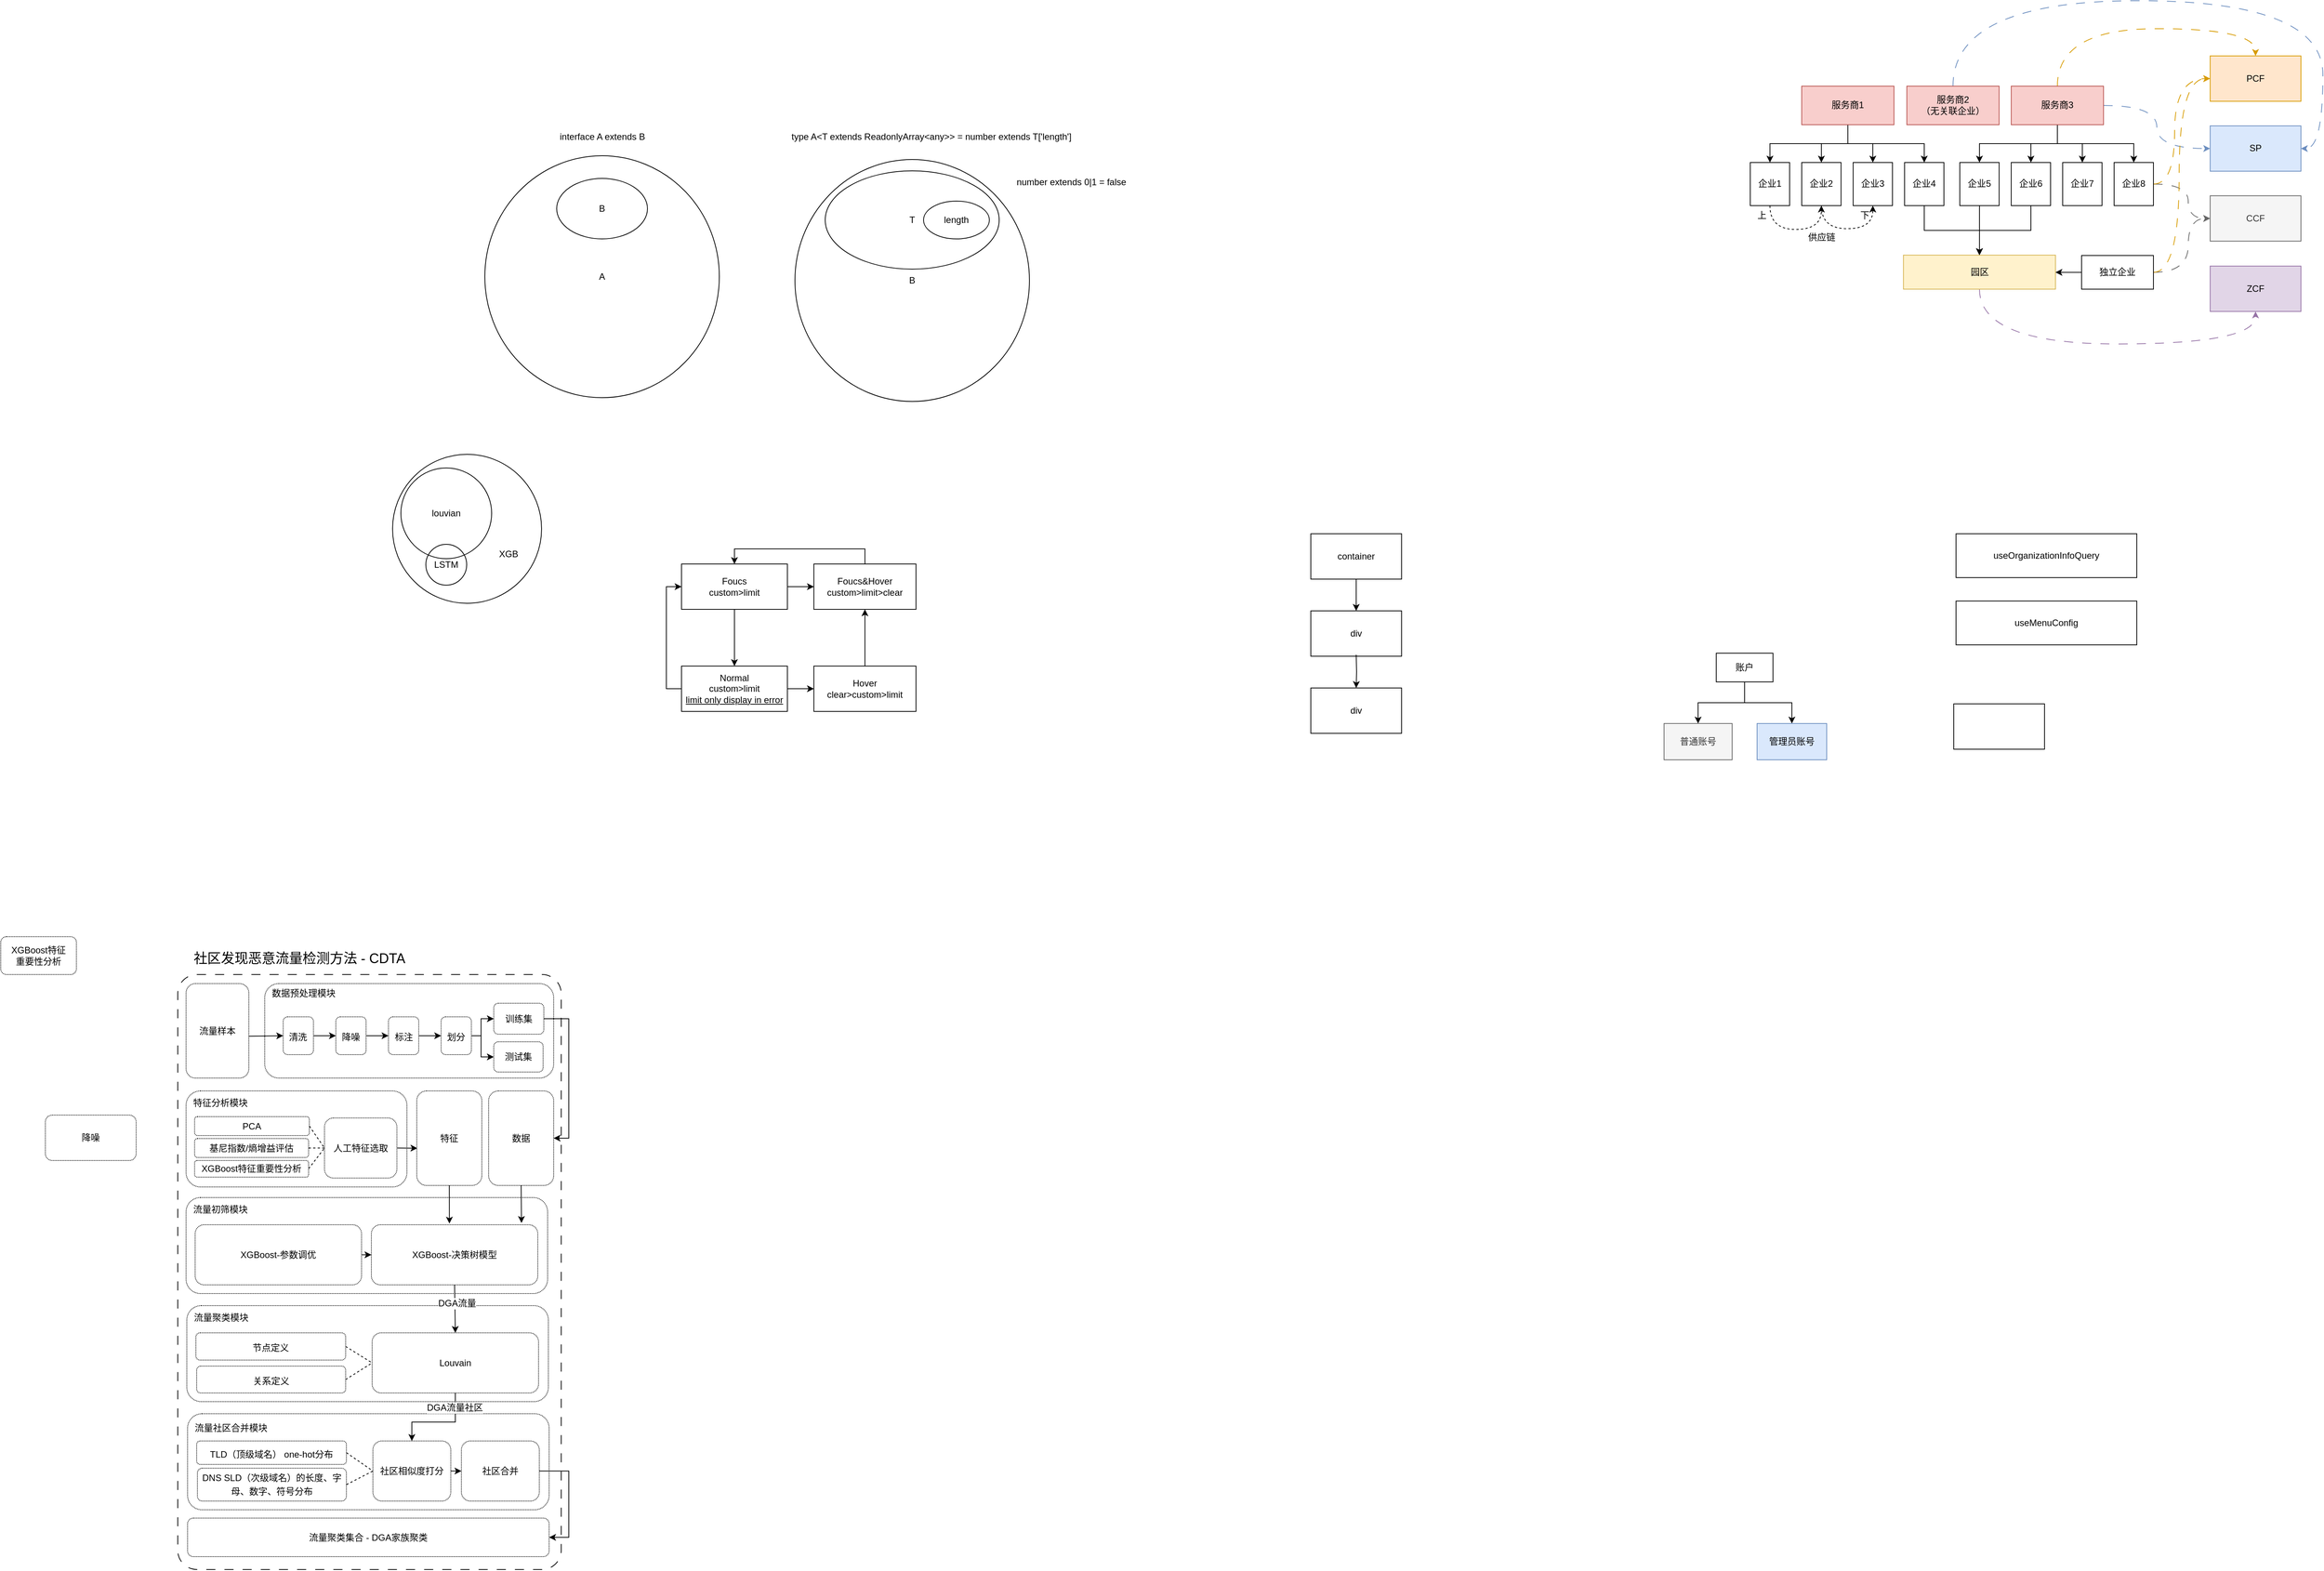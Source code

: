 <mxfile version="21.2.1" type="github">
  <diagram name="第 1 页" id="_Ap5v7IRloL8GlEea15p">
    <mxGraphModel dx="1458" dy="974" grid="0" gridSize="10" guides="1" tooltips="1" connect="1" arrows="1" fold="1" page="0" pageScale="1" pageWidth="827" pageHeight="1169" math="0" shadow="0">
      <root>
        <mxCell id="0" />
        <mxCell id="1" parent="0" />
        <mxCell id="sdrIC2kkEaJCdG-wVFhS-1" value="" style="rounded=1;whiteSpace=wrap;html=1;dashed=1;dashPattern=12 12;gradientColor=none;fillColor=none;arcSize=5;imageHeight=24;" vertex="1" parent="1">
          <mxGeometry x="-186" y="1183" width="507" height="787" as="geometry" />
        </mxCell>
        <mxCell id="sdrIC2kkEaJCdG-wVFhS-19" value="" style="group" vertex="1" connectable="0" parent="1">
          <mxGeometry x="-71" y="1195" width="382" height="125" as="geometry" />
        </mxCell>
        <mxCell id="sdrIC2kkEaJCdG-wVFhS-2" value="" style="rounded=1;whiteSpace=wrap;html=1;dashed=1;dashPattern=1 1;" vertex="1" parent="sdrIC2kkEaJCdG-wVFhS-19">
          <mxGeometry width="382" height="125" as="geometry" />
        </mxCell>
        <mxCell id="sdrIC2kkEaJCdG-wVFhS-12" value="数据预处理模块" style="text;html=1;align=center;verticalAlign=middle;resizable=0;points=[];autosize=1;strokeColor=none;fillColor=none;fontSize=12;fontFamily=Helvetica;fontColor=default;" vertex="1" parent="sdrIC2kkEaJCdG-wVFhS-19">
          <mxGeometry width="102" height="26" as="geometry" />
        </mxCell>
        <mxCell id="sdrIC2kkEaJCdG-wVFhS-31" style="edgeStyle=orthogonalEdgeStyle;rounded=0;orthogonalLoop=1;jettySize=auto;html=1;entryX=0;entryY=0.5;entryDx=0;entryDy=0;fontFamily=Helvetica;fontSize=12;fontColor=default;" edge="1" parent="sdrIC2kkEaJCdG-wVFhS-19" source="sdrIC2kkEaJCdG-wVFhS-20" target="sdrIC2kkEaJCdG-wVFhS-27">
          <mxGeometry relative="1" as="geometry" />
        </mxCell>
        <mxCell id="sdrIC2kkEaJCdG-wVFhS-20" value="清洗&lt;span style=&quot;font-size: medium; text-align: start;&quot;&gt;&lt;/span&gt;" style="whiteSpace=wrap;html=1;rounded=1;dashed=1;dashPattern=1 1;strokeColor=default;fontFamily=Helvetica;fontSize=12;fontColor=default;fillColor=default;" vertex="1" parent="sdrIC2kkEaJCdG-wVFhS-19">
          <mxGeometry x="24.4" y="44" width="40" height="50" as="geometry" />
        </mxCell>
        <mxCell id="sdrIC2kkEaJCdG-wVFhS-32" style="edgeStyle=orthogonalEdgeStyle;rounded=0;orthogonalLoop=1;jettySize=auto;html=1;entryX=0;entryY=0.5;entryDx=0;entryDy=0;fontFamily=Helvetica;fontSize=12;fontColor=default;" edge="1" parent="sdrIC2kkEaJCdG-wVFhS-19" source="sdrIC2kkEaJCdG-wVFhS-27" target="sdrIC2kkEaJCdG-wVFhS-28">
          <mxGeometry relative="1" as="geometry" />
        </mxCell>
        <mxCell id="sdrIC2kkEaJCdG-wVFhS-27" value="降噪&lt;span style=&quot;font-size: medium; text-align: start;&quot;&gt;&lt;/span&gt;" style="whiteSpace=wrap;html=1;rounded=1;dashed=1;dashPattern=1 1;strokeColor=default;fontFamily=Helvetica;fontSize=12;fontColor=default;fillColor=default;" vertex="1" parent="sdrIC2kkEaJCdG-wVFhS-19">
          <mxGeometry x="94" y="44" width="40" height="50" as="geometry" />
        </mxCell>
        <mxCell id="sdrIC2kkEaJCdG-wVFhS-33" style="edgeStyle=orthogonalEdgeStyle;rounded=0;orthogonalLoop=1;jettySize=auto;html=1;entryX=0;entryY=0.5;entryDx=0;entryDy=0;fontFamily=Helvetica;fontSize=12;fontColor=default;" edge="1" parent="sdrIC2kkEaJCdG-wVFhS-19" source="sdrIC2kkEaJCdG-wVFhS-28" target="sdrIC2kkEaJCdG-wVFhS-29">
          <mxGeometry relative="1" as="geometry" />
        </mxCell>
        <mxCell id="sdrIC2kkEaJCdG-wVFhS-28" value="标注&lt;span style=&quot;font-size: medium; text-align: start;&quot;&gt;&lt;/span&gt;" style="whiteSpace=wrap;html=1;rounded=1;dashed=1;dashPattern=1 1;strokeColor=default;fontFamily=Helvetica;fontSize=12;fontColor=default;fillColor=default;" vertex="1" parent="sdrIC2kkEaJCdG-wVFhS-19">
          <mxGeometry x="163.6" y="44" width="40" height="50" as="geometry" />
        </mxCell>
        <mxCell id="sdrIC2kkEaJCdG-wVFhS-34" style="edgeStyle=orthogonalEdgeStyle;rounded=0;orthogonalLoop=1;jettySize=auto;html=1;entryX=0;entryY=0.5;entryDx=0;entryDy=0;fontFamily=Helvetica;fontSize=12;fontColor=default;" edge="1" parent="sdrIC2kkEaJCdG-wVFhS-19" source="sdrIC2kkEaJCdG-wVFhS-29" target="sdrIC2kkEaJCdG-wVFhS-30">
          <mxGeometry relative="1" as="geometry">
            <Array as="points">
              <mxPoint x="286" y="69" />
              <mxPoint x="286" y="97" />
            </Array>
          </mxGeometry>
        </mxCell>
        <mxCell id="sdrIC2kkEaJCdG-wVFhS-61" style="edgeStyle=orthogonalEdgeStyle;rounded=0;orthogonalLoop=1;jettySize=auto;html=1;exitX=1;exitY=0.5;exitDx=0;exitDy=0;entryX=0;entryY=0.5;entryDx=0;entryDy=0;fontFamily=Helvetica;fontSize=12;fontColor=default;" edge="1" parent="sdrIC2kkEaJCdG-wVFhS-19" source="sdrIC2kkEaJCdG-wVFhS-29" target="sdrIC2kkEaJCdG-wVFhS-22">
          <mxGeometry relative="1" as="geometry">
            <Array as="points">
              <mxPoint x="286" y="69" />
              <mxPoint x="286" y="47" />
            </Array>
          </mxGeometry>
        </mxCell>
        <mxCell id="sdrIC2kkEaJCdG-wVFhS-29" value="划分&lt;span style=&quot;font-size: medium; text-align: start;&quot;&gt;&lt;/span&gt;" style="whiteSpace=wrap;html=1;rounded=1;dashed=1;dashPattern=1 1;strokeColor=default;fontFamily=Helvetica;fontSize=12;fontColor=default;fillColor=default;" vertex="1" parent="sdrIC2kkEaJCdG-wVFhS-19">
          <mxGeometry x="233.2" y="44" width="40" height="50" as="geometry" />
        </mxCell>
        <mxCell id="sdrIC2kkEaJCdG-wVFhS-22" value="训练集" style="whiteSpace=wrap;html=1;rounded=1;dashed=1;dashPattern=1 1;strokeColor=default;fontFamily=Helvetica;fontSize=12;fontColor=default;fillColor=default;" vertex="1" parent="sdrIC2kkEaJCdG-wVFhS-19">
          <mxGeometry x="302.8" y="26" width="66.2" height="41" as="geometry" />
        </mxCell>
        <mxCell id="sdrIC2kkEaJCdG-wVFhS-30" value="测试集" style="whiteSpace=wrap;html=1;rounded=1;dashed=1;dashPattern=1 1;strokeColor=default;fontFamily=Helvetica;fontSize=12;fontColor=default;fillColor=default;" vertex="1" parent="sdrIC2kkEaJCdG-wVFhS-19">
          <mxGeometry x="302.8" y="77" width="65.2" height="40" as="geometry" />
        </mxCell>
        <mxCell id="OhZy9h07iKl_JIbNTq5x-3" value="" style="ellipse;whiteSpace=wrap;html=1;aspect=fixed;fillColor=none;" parent="1" vertex="1">
          <mxGeometry x="98" y="495" width="197" height="197" as="geometry" />
        </mxCell>
        <mxCell id="wBgwvlyycjpQn0cvSB93-2" value="A" style="ellipse;whiteSpace=wrap;html=1;" parent="1" vertex="1">
          <mxGeometry x="220" y="100" width="310" height="320" as="geometry" />
        </mxCell>
        <mxCell id="wBgwvlyycjpQn0cvSB93-3" value="B" style="ellipse;whiteSpace=wrap;html=1;" parent="1" vertex="1">
          <mxGeometry x="315" y="130" width="120" height="80" as="geometry" />
        </mxCell>
        <mxCell id="wBgwvlyycjpQn0cvSB93-4" value="interface A extends B" style="text;html=1;align=center;verticalAlign=middle;resizable=0;points=[];autosize=1;strokeColor=none;fillColor=none;" parent="1" vertex="1">
          <mxGeometry x="305" y="60" width="140" height="30" as="geometry" />
        </mxCell>
        <mxCell id="wBgwvlyycjpQn0cvSB93-6" value="B" style="ellipse;whiteSpace=wrap;html=1;" parent="1" vertex="1">
          <mxGeometry x="630" y="105" width="310" height="320" as="geometry" />
        </mxCell>
        <mxCell id="wBgwvlyycjpQn0cvSB93-7" value="T" style="ellipse;whiteSpace=wrap;html=1;" parent="1" vertex="1">
          <mxGeometry x="670" y="120" width="230" height="130" as="geometry" />
        </mxCell>
        <mxCell id="wBgwvlyycjpQn0cvSB93-8" value="type A&amp;lt;T extends ReadonlyArray&amp;lt;any&amp;gt;&amp;gt; = number extends T[&#39;length&#39;]" style="text;html=1;align=center;verticalAlign=middle;resizable=0;points=[];autosize=1;strokeColor=none;fillColor=none;" parent="1" vertex="1">
          <mxGeometry x="615" y="60" width="390" height="30" as="geometry" />
        </mxCell>
        <mxCell id="wBgwvlyycjpQn0cvSB93-9" value="length" style="ellipse;whiteSpace=wrap;html=1;" parent="1" vertex="1">
          <mxGeometry x="800" y="160" width="87" height="50" as="geometry" />
        </mxCell>
        <mxCell id="wBgwvlyycjpQn0cvSB93-11" value="number extends 0|1 = false" style="text;html=1;align=center;verticalAlign=middle;resizable=0;points=[];autosize=1;strokeColor=none;fillColor=none;" parent="1" vertex="1">
          <mxGeometry x="910" y="120" width="170" height="30" as="geometry" />
        </mxCell>
        <mxCell id="FjuzOWMrCIyDcvfhcDmT-18" style="edgeStyle=orthogonalEdgeStyle;rounded=0;orthogonalLoop=1;jettySize=auto;html=1;exitX=0.5;exitY=0;exitDx=0;exitDy=0;entryX=0.5;entryY=1;entryDx=0;entryDy=0;" parent="1" source="FjuzOWMrCIyDcvfhcDmT-1" target="FjuzOWMrCIyDcvfhcDmT-6" edge="1">
          <mxGeometry relative="1" as="geometry" />
        </mxCell>
        <mxCell id="FjuzOWMrCIyDcvfhcDmT-1" value="Hover&lt;br&gt;clear&amp;gt;custom&amp;gt;limit" style="rounded=0;whiteSpace=wrap;html=1;" parent="1" vertex="1">
          <mxGeometry x="655" y="775" width="135" height="60" as="geometry" />
        </mxCell>
        <mxCell id="FjuzOWMrCIyDcvfhcDmT-7" style="edgeStyle=orthogonalEdgeStyle;rounded=0;orthogonalLoop=1;jettySize=auto;html=1;exitX=1;exitY=0.5;exitDx=0;exitDy=0;entryX=0;entryY=0.5;entryDx=0;entryDy=0;" parent="1" source="FjuzOWMrCIyDcvfhcDmT-2" target="FjuzOWMrCIyDcvfhcDmT-6" edge="1">
          <mxGeometry relative="1" as="geometry" />
        </mxCell>
        <mxCell id="FjuzOWMrCIyDcvfhcDmT-17" style="edgeStyle=orthogonalEdgeStyle;rounded=0;orthogonalLoop=1;jettySize=auto;html=1;exitX=0.5;exitY=1;exitDx=0;exitDy=0;entryX=0.5;entryY=0;entryDx=0;entryDy=0;" parent="1" source="FjuzOWMrCIyDcvfhcDmT-2" target="FjuzOWMrCIyDcvfhcDmT-3" edge="1">
          <mxGeometry relative="1" as="geometry" />
        </mxCell>
        <mxCell id="FjuzOWMrCIyDcvfhcDmT-2" value="Foucs&lt;br&gt;custom&amp;gt;limit" style="rounded=0;whiteSpace=wrap;html=1;" parent="1" vertex="1">
          <mxGeometry x="480" y="640" width="140" height="60" as="geometry" />
        </mxCell>
        <mxCell id="FjuzOWMrCIyDcvfhcDmT-19" style="edgeStyle=orthogonalEdgeStyle;rounded=0;orthogonalLoop=1;jettySize=auto;html=1;exitX=1;exitY=0.5;exitDx=0;exitDy=0;" parent="1" source="FjuzOWMrCIyDcvfhcDmT-3" target="FjuzOWMrCIyDcvfhcDmT-1" edge="1">
          <mxGeometry relative="1" as="geometry" />
        </mxCell>
        <mxCell id="FjuzOWMrCIyDcvfhcDmT-21" style="edgeStyle=orthogonalEdgeStyle;rounded=0;orthogonalLoop=1;jettySize=auto;html=1;exitX=0;exitY=0.5;exitDx=0;exitDy=0;entryX=0;entryY=0.5;entryDx=0;entryDy=0;" parent="1" source="FjuzOWMrCIyDcvfhcDmT-3" target="FjuzOWMrCIyDcvfhcDmT-2" edge="1">
          <mxGeometry relative="1" as="geometry" />
        </mxCell>
        <mxCell id="FjuzOWMrCIyDcvfhcDmT-3" value="Normal&lt;br&gt;custom&amp;gt;limit&lt;br&gt;&lt;u&gt;limit only display in error&lt;/u&gt;" style="rounded=0;whiteSpace=wrap;html=1;" parent="1" vertex="1">
          <mxGeometry x="480" y="775" width="140" height="60" as="geometry" />
        </mxCell>
        <mxCell id="FjuzOWMrCIyDcvfhcDmT-20" style="edgeStyle=orthogonalEdgeStyle;rounded=0;orthogonalLoop=1;jettySize=auto;html=1;exitX=0.5;exitY=0;exitDx=0;exitDy=0;entryX=0.5;entryY=0;entryDx=0;entryDy=0;" parent="1" source="FjuzOWMrCIyDcvfhcDmT-6" target="FjuzOWMrCIyDcvfhcDmT-2" edge="1">
          <mxGeometry relative="1" as="geometry" />
        </mxCell>
        <mxCell id="FjuzOWMrCIyDcvfhcDmT-6" value="Foucs&amp;amp;Hover&lt;br&gt;custom&amp;gt;limit&amp;gt;clear" style="rounded=0;whiteSpace=wrap;html=1;" parent="1" vertex="1">
          <mxGeometry x="655" y="640" width="135" height="60" as="geometry" />
        </mxCell>
        <mxCell id="faF3qA_iQp6C_IyUjmWm-3" style="edgeStyle=orthogonalEdgeStyle;rounded=0;orthogonalLoop=1;jettySize=auto;html=1;exitX=0.5;exitY=1;exitDx=0;exitDy=0;entryX=0.5;entryY=0;entryDx=0;entryDy=0;" parent="1" source="faF3qA_iQp6C_IyUjmWm-1" target="faF3qA_iQp6C_IyUjmWm-2" edge="1">
          <mxGeometry relative="1" as="geometry" />
        </mxCell>
        <mxCell id="faF3qA_iQp6C_IyUjmWm-1" value="container" style="rounded=0;whiteSpace=wrap;html=1;" parent="1" vertex="1">
          <mxGeometry x="1312" y="600" width="120" height="60" as="geometry" />
        </mxCell>
        <mxCell id="faF3qA_iQp6C_IyUjmWm-2" value="div" style="rounded=0;whiteSpace=wrap;html=1;" parent="1" vertex="1">
          <mxGeometry x="1312" y="702" width="120" height="60" as="geometry" />
        </mxCell>
        <mxCell id="faF3qA_iQp6C_IyUjmWm-4" style="edgeStyle=orthogonalEdgeStyle;rounded=0;orthogonalLoop=1;jettySize=auto;html=1;entryX=0.5;entryY=0;entryDx=0;entryDy=0;" parent="1" target="faF3qA_iQp6C_IyUjmWm-5" edge="1">
          <mxGeometry relative="1" as="geometry">
            <mxPoint x="1372" y="760" as="sourcePoint" />
          </mxGeometry>
        </mxCell>
        <mxCell id="faF3qA_iQp6C_IyUjmWm-5" value="div" style="rounded=0;whiteSpace=wrap;html=1;" parent="1" vertex="1">
          <mxGeometry x="1312" y="804" width="120" height="60" as="geometry" />
        </mxCell>
        <mxCell id="OhZy9h07iKl_JIbNTq5x-1" value="LSTM" style="ellipse;whiteSpace=wrap;html=1;aspect=fixed;" parent="1" vertex="1">
          <mxGeometry x="142" y="614" width="54" height="54" as="geometry" />
        </mxCell>
        <mxCell id="OhZy9h07iKl_JIbNTq5x-2" value="louvian" style="ellipse;whiteSpace=wrap;html=1;aspect=fixed;fillColor=none;" parent="1" vertex="1">
          <mxGeometry x="109" y="513" width="120" height="120" as="geometry" />
        </mxCell>
        <mxCell id="OhZy9h07iKl_JIbNTq5x-4" value="XGB" style="text;html=1;align=center;verticalAlign=middle;resizable=0;points=[];autosize=1;strokeColor=none;fillColor=none;" parent="1" vertex="1">
          <mxGeometry x="229" y="614" width="43" height="26" as="geometry" />
        </mxCell>
        <mxCell id="wLr7aQ2fX14NWHkR8ULj-24" style="edgeStyle=orthogonalEdgeStyle;rounded=0;orthogonalLoop=1;jettySize=auto;html=1;exitX=0.5;exitY=1;exitDx=0;exitDy=0;entryX=0.5;entryY=0;entryDx=0;entryDy=0;" parent="1" source="wLr7aQ2fX14NWHkR8ULj-1" target="wLr7aQ2fX14NWHkR8ULj-11" edge="1">
          <mxGeometry relative="1" as="geometry" />
        </mxCell>
        <mxCell id="wLr7aQ2fX14NWHkR8ULj-1" value="企业5" style="rounded=0;whiteSpace=wrap;html=1;" parent="1" vertex="1">
          <mxGeometry x="2170" y="108.96" width="52" height="57" as="geometry" />
        </mxCell>
        <mxCell id="wLr7aQ2fX14NWHkR8ULj-7" style="edgeStyle=orthogonalEdgeStyle;rounded=0;orthogonalLoop=1;jettySize=auto;html=1;exitX=0.5;exitY=1;exitDx=0;exitDy=0;entryX=0.5;entryY=0;entryDx=0;entryDy=0;" parent="1" source="wLr7aQ2fX14NWHkR8ULj-2" target="wLr7aQ2fX14NWHkR8ULj-1" edge="1">
          <mxGeometry relative="1" as="geometry" />
        </mxCell>
        <mxCell id="wLr7aQ2fX14NWHkR8ULj-8" style="edgeStyle=orthogonalEdgeStyle;rounded=0;orthogonalLoop=1;jettySize=auto;html=1;exitX=0.5;exitY=1;exitDx=0;exitDy=0;entryX=0.5;entryY=0;entryDx=0;entryDy=0;" parent="1" source="wLr7aQ2fX14NWHkR8ULj-2" target="wLr7aQ2fX14NWHkR8ULj-3" edge="1">
          <mxGeometry relative="1" as="geometry" />
        </mxCell>
        <mxCell id="wLr7aQ2fX14NWHkR8ULj-9" style="edgeStyle=orthogonalEdgeStyle;rounded=0;orthogonalLoop=1;jettySize=auto;html=1;exitX=0.5;exitY=1;exitDx=0;exitDy=0;" parent="1" source="wLr7aQ2fX14NWHkR8ULj-2" target="wLr7aQ2fX14NWHkR8ULj-4" edge="1">
          <mxGeometry relative="1" as="geometry" />
        </mxCell>
        <mxCell id="wLr7aQ2fX14NWHkR8ULj-10" style="edgeStyle=orthogonalEdgeStyle;rounded=0;orthogonalLoop=1;jettySize=auto;html=1;exitX=0.5;exitY=1;exitDx=0;exitDy=0;entryX=0.5;entryY=0;entryDx=0;entryDy=0;" parent="1" source="wLr7aQ2fX14NWHkR8ULj-2" target="wLr7aQ2fX14NWHkR8ULj-5" edge="1">
          <mxGeometry relative="1" as="geometry" />
        </mxCell>
        <mxCell id="wLr7aQ2fX14NWHkR8ULj-50" style="edgeStyle=orthogonalEdgeStyle;rounded=0;orthogonalLoop=1;jettySize=auto;html=1;exitX=0.5;exitY=0;exitDx=0;exitDy=0;entryX=0.5;entryY=0;entryDx=0;entryDy=0;curved=1;dashed=1;dashPattern=12 12;fillColor=#ffe6cc;strokeColor=#d79b00;" parent="1" source="wLr7aQ2fX14NWHkR8ULj-2" target="wLr7aQ2fX14NWHkR8ULj-45" edge="1">
          <mxGeometry relative="1" as="geometry">
            <Array as="points">
              <mxPoint x="2299" y="-68.04" />
              <mxPoint x="2561" y="-68.04" />
            </Array>
          </mxGeometry>
        </mxCell>
        <mxCell id="wLr7aQ2fX14NWHkR8ULj-51" style="edgeStyle=orthogonalEdgeStyle;rounded=0;orthogonalLoop=1;jettySize=auto;html=1;exitX=1;exitY=0.5;exitDx=0;exitDy=0;entryX=0;entryY=0.5;entryDx=0;entryDy=0;curved=1;dashed=1;dashPattern=12 12;fillColor=#dae8fc;strokeColor=#6c8ebf;" parent="1" source="wLr7aQ2fX14NWHkR8ULj-2" target="wLr7aQ2fX14NWHkR8ULj-46" edge="1">
          <mxGeometry relative="1" as="geometry" />
        </mxCell>
        <mxCell id="wLr7aQ2fX14NWHkR8ULj-2" value="服务商3" style="rounded=0;whiteSpace=wrap;html=1;fillColor=#f8cecc;strokeColor=#b85450;" parent="1" vertex="1">
          <mxGeometry x="2238" y="7.96" width="122" height="51" as="geometry" />
        </mxCell>
        <mxCell id="wLr7aQ2fX14NWHkR8ULj-25" style="edgeStyle=orthogonalEdgeStyle;rounded=0;orthogonalLoop=1;jettySize=auto;html=1;exitX=0.5;exitY=1;exitDx=0;exitDy=0;entryX=0.5;entryY=0;entryDx=0;entryDy=0;" parent="1" source="wLr7aQ2fX14NWHkR8ULj-3" target="wLr7aQ2fX14NWHkR8ULj-11" edge="1">
          <mxGeometry relative="1" as="geometry" />
        </mxCell>
        <mxCell id="wLr7aQ2fX14NWHkR8ULj-3" value="企业6" style="rounded=0;whiteSpace=wrap;html=1;" parent="1" vertex="1">
          <mxGeometry x="2238" y="108.96" width="52" height="57" as="geometry" />
        </mxCell>
        <mxCell id="wLr7aQ2fX14NWHkR8ULj-4" value="企业7" style="rounded=0;whiteSpace=wrap;html=1;" parent="1" vertex="1">
          <mxGeometry x="2306" y="108.96" width="52" height="57" as="geometry" />
        </mxCell>
        <mxCell id="wLr7aQ2fX14NWHkR8ULj-52" style="edgeStyle=orthogonalEdgeStyle;rounded=0;orthogonalLoop=1;jettySize=auto;html=1;exitX=1;exitY=0.5;exitDx=0;exitDy=0;curved=1;dashed=1;dashPattern=12 12;fillColor=#f5f5f5;strokeColor=#666666;" parent="1" source="wLr7aQ2fX14NWHkR8ULj-5" target="wLr7aQ2fX14NWHkR8ULj-44" edge="1">
          <mxGeometry relative="1" as="geometry">
            <Array as="points">
              <mxPoint x="2472" y="137.96" />
              <mxPoint x="2472" y="182.96" />
            </Array>
          </mxGeometry>
        </mxCell>
        <mxCell id="wLr7aQ2fX14NWHkR8ULj-55" style="edgeStyle=orthogonalEdgeStyle;rounded=0;orthogonalLoop=1;jettySize=auto;html=1;exitX=1;exitY=0.5;exitDx=0;exitDy=0;entryX=0;entryY=0.5;entryDx=0;entryDy=0;fillColor=#ffe6cc;strokeColor=#d79b00;dashed=1;dashPattern=12 12;curved=1;" parent="1" source="wLr7aQ2fX14NWHkR8ULj-5" target="wLr7aQ2fX14NWHkR8ULj-45" edge="1">
          <mxGeometry relative="1" as="geometry">
            <Array as="points">
              <mxPoint x="2454" y="137.96" />
              <mxPoint x="2454" y="-2.04" />
            </Array>
          </mxGeometry>
        </mxCell>
        <mxCell id="wLr7aQ2fX14NWHkR8ULj-5" value="企业8" style="rounded=0;whiteSpace=wrap;html=1;" parent="1" vertex="1">
          <mxGeometry x="2374" y="108.96" width="52" height="57" as="geometry" />
        </mxCell>
        <mxCell id="wLr7aQ2fX14NWHkR8ULj-48" style="edgeStyle=orthogonalEdgeStyle;rounded=0;orthogonalLoop=1;jettySize=auto;html=1;exitX=0.5;exitY=1;exitDx=0;exitDy=0;entryX=0.5;entryY=1;entryDx=0;entryDy=0;curved=1;dashed=1;dashPattern=12 12;fillColor=#e1d5e7;strokeColor=#9673a6;" parent="1" source="wLr7aQ2fX14NWHkR8ULj-11" target="wLr7aQ2fX14NWHkR8ULj-43" edge="1">
          <mxGeometry relative="1" as="geometry">
            <Array as="points">
              <mxPoint x="2196" y="348.96" />
              <mxPoint x="2561" y="348.96" />
            </Array>
          </mxGeometry>
        </mxCell>
        <mxCell id="wLr7aQ2fX14NWHkR8ULj-11" value="园区" style="rounded=0;whiteSpace=wrap;html=1;fillColor=#fff2cc;strokeColor=#d6b656;" parent="1" vertex="1">
          <mxGeometry x="2095.5" y="231.46" width="201" height="45" as="geometry" />
        </mxCell>
        <mxCell id="wLr7aQ2fX14NWHkR8ULj-26" style="edgeStyle=orthogonalEdgeStyle;rounded=0;orthogonalLoop=1;jettySize=auto;html=1;exitX=0.5;exitY=1;exitDx=0;exitDy=0;entryX=0.5;entryY=1;entryDx=0;entryDy=0;curved=1;dashed=1;" parent="1" source="wLr7aQ2fX14NWHkR8ULj-13" target="wLr7aQ2fX14NWHkR8ULj-19" edge="1">
          <mxGeometry relative="1" as="geometry">
            <Array as="points">
              <mxPoint x="1919" y="197.46" />
              <mxPoint x="1987" y="197.46" />
            </Array>
          </mxGeometry>
        </mxCell>
        <mxCell id="wLr7aQ2fX14NWHkR8ULj-13" value="企业1" style="rounded=0;whiteSpace=wrap;html=1;" parent="1" vertex="1">
          <mxGeometry x="1893" y="108.96" width="52" height="57" as="geometry" />
        </mxCell>
        <mxCell id="wLr7aQ2fX14NWHkR8ULj-14" style="edgeStyle=orthogonalEdgeStyle;rounded=0;orthogonalLoop=1;jettySize=auto;html=1;exitX=0.5;exitY=1;exitDx=0;exitDy=0;entryX=0.5;entryY=0;entryDx=0;entryDy=0;" parent="1" source="wLr7aQ2fX14NWHkR8ULj-18" target="wLr7aQ2fX14NWHkR8ULj-13" edge="1">
          <mxGeometry relative="1" as="geometry" />
        </mxCell>
        <mxCell id="wLr7aQ2fX14NWHkR8ULj-15" style="edgeStyle=orthogonalEdgeStyle;rounded=0;orthogonalLoop=1;jettySize=auto;html=1;exitX=0.5;exitY=1;exitDx=0;exitDy=0;entryX=0.5;entryY=0;entryDx=0;entryDy=0;" parent="1" source="wLr7aQ2fX14NWHkR8ULj-18" target="wLr7aQ2fX14NWHkR8ULj-19" edge="1">
          <mxGeometry relative="1" as="geometry" />
        </mxCell>
        <mxCell id="wLr7aQ2fX14NWHkR8ULj-16" style="edgeStyle=orthogonalEdgeStyle;rounded=0;orthogonalLoop=1;jettySize=auto;html=1;exitX=0.5;exitY=1;exitDx=0;exitDy=0;" parent="1" source="wLr7aQ2fX14NWHkR8ULj-18" target="wLr7aQ2fX14NWHkR8ULj-20" edge="1">
          <mxGeometry relative="1" as="geometry" />
        </mxCell>
        <mxCell id="wLr7aQ2fX14NWHkR8ULj-17" style="edgeStyle=orthogonalEdgeStyle;rounded=0;orthogonalLoop=1;jettySize=auto;html=1;exitX=0.5;exitY=1;exitDx=0;exitDy=0;entryX=0.5;entryY=0;entryDx=0;entryDy=0;" parent="1" source="wLr7aQ2fX14NWHkR8ULj-18" target="wLr7aQ2fX14NWHkR8ULj-21" edge="1">
          <mxGeometry relative="1" as="geometry" />
        </mxCell>
        <mxCell id="wLr7aQ2fX14NWHkR8ULj-18" value="服务商1" style="rounded=0;whiteSpace=wrap;html=1;fillColor=#f8cecc;strokeColor=#b85450;" parent="1" vertex="1">
          <mxGeometry x="1961" y="7.96" width="122" height="51" as="geometry" />
        </mxCell>
        <mxCell id="wLr7aQ2fX14NWHkR8ULj-28" style="edgeStyle=orthogonalEdgeStyle;rounded=0;orthogonalLoop=1;jettySize=auto;html=1;exitX=0.5;exitY=1;exitDx=0;exitDy=0;entryX=0.5;entryY=1;entryDx=0;entryDy=0;curved=1;dashed=1;" parent="1" source="wLr7aQ2fX14NWHkR8ULj-19" target="wLr7aQ2fX14NWHkR8ULj-20" edge="1">
          <mxGeometry relative="1" as="geometry">
            <Array as="points">
              <mxPoint x="1987" y="196.46" />
              <mxPoint x="2055" y="196.46" />
            </Array>
          </mxGeometry>
        </mxCell>
        <mxCell id="wLr7aQ2fX14NWHkR8ULj-19" value="企业2" style="rounded=0;whiteSpace=wrap;html=1;" parent="1" vertex="1">
          <mxGeometry x="1961" y="108.96" width="52" height="57" as="geometry" />
        </mxCell>
        <mxCell id="wLr7aQ2fX14NWHkR8ULj-20" value="企业3" style="rounded=0;whiteSpace=wrap;html=1;" parent="1" vertex="1">
          <mxGeometry x="2029" y="108.96" width="52" height="57" as="geometry" />
        </mxCell>
        <mxCell id="wLr7aQ2fX14NWHkR8ULj-23" style="edgeStyle=orthogonalEdgeStyle;rounded=0;orthogonalLoop=1;jettySize=auto;html=1;exitX=0.5;exitY=1;exitDx=0;exitDy=0;entryX=0.5;entryY=0;entryDx=0;entryDy=0;" parent="1" source="wLr7aQ2fX14NWHkR8ULj-21" target="wLr7aQ2fX14NWHkR8ULj-11" edge="1">
          <mxGeometry relative="1" as="geometry" />
        </mxCell>
        <mxCell id="wLr7aQ2fX14NWHkR8ULj-21" value="企业4" style="rounded=0;whiteSpace=wrap;html=1;" parent="1" vertex="1">
          <mxGeometry x="2097" y="108.96" width="52" height="57" as="geometry" />
        </mxCell>
        <mxCell id="wLr7aQ2fX14NWHkR8ULj-29" value="上" style="text;html=1;align=center;verticalAlign=middle;resizable=0;points=[];autosize=1;strokeColor=none;fillColor=none;dashed=1;" parent="1" vertex="1">
          <mxGeometry x="1893" y="165.96" width="30" height="26" as="geometry" />
        </mxCell>
        <mxCell id="wLr7aQ2fX14NWHkR8ULj-30" value="下" style="text;html=1;align=center;verticalAlign=middle;resizable=0;points=[];autosize=1;strokeColor=none;fillColor=none;dashed=1;" parent="1" vertex="1">
          <mxGeometry x="2029" y="165.96" width="30" height="26" as="geometry" />
        </mxCell>
        <mxCell id="wLr7aQ2fX14NWHkR8ULj-31" value="供应链" style="text;html=1;align=center;verticalAlign=middle;resizable=0;points=[];autosize=1;strokeColor=none;fillColor=none;dashed=1;" parent="1" vertex="1">
          <mxGeometry x="1960" y="195.46" width="54" height="26" as="geometry" />
        </mxCell>
        <mxCell id="wLr7aQ2fX14NWHkR8ULj-33" style="edgeStyle=orthogonalEdgeStyle;rounded=0;orthogonalLoop=1;jettySize=auto;html=1;exitX=0;exitY=0.5;exitDx=0;exitDy=0;entryX=1;entryY=0.5;entryDx=0;entryDy=0;" parent="1" source="wLr7aQ2fX14NWHkR8ULj-32" target="wLr7aQ2fX14NWHkR8ULj-11" edge="1">
          <mxGeometry relative="1" as="geometry" />
        </mxCell>
        <mxCell id="wLr7aQ2fX14NWHkR8ULj-53" style="edgeStyle=orthogonalEdgeStyle;rounded=0;orthogonalLoop=1;jettySize=auto;html=1;exitX=1;exitY=0.5;exitDx=0;exitDy=0;entryX=0;entryY=0.5;entryDx=0;entryDy=0;curved=1;dashed=1;dashPattern=12 12;fillColor=#f5f5f5;strokeColor=#666666;" parent="1" source="wLr7aQ2fX14NWHkR8ULj-32" target="wLr7aQ2fX14NWHkR8ULj-44" edge="1">
          <mxGeometry relative="1" as="geometry">
            <Array as="points">
              <mxPoint x="2472" y="253.96" />
              <mxPoint x="2472" y="182.96" />
            </Array>
          </mxGeometry>
        </mxCell>
        <mxCell id="wLr7aQ2fX14NWHkR8ULj-56" style="edgeStyle=orthogonalEdgeStyle;rounded=0;orthogonalLoop=1;jettySize=auto;html=1;exitX=1;exitY=0.5;exitDx=0;exitDy=0;entryX=0;entryY=0.5;entryDx=0;entryDy=0;fillColor=#ffe6cc;strokeColor=#d79b00;dashed=1;dashPattern=12 12;curved=1;" parent="1" source="wLr7aQ2fX14NWHkR8ULj-32" target="wLr7aQ2fX14NWHkR8ULj-45" edge="1">
          <mxGeometry relative="1" as="geometry">
            <Array as="points">
              <mxPoint x="2460" y="253.96" />
              <mxPoint x="2460" y="-2.04" />
            </Array>
          </mxGeometry>
        </mxCell>
        <mxCell id="wLr7aQ2fX14NWHkR8ULj-32" value="独立企业" style="whiteSpace=wrap;html=1;" parent="1" vertex="1">
          <mxGeometry x="2331" y="231.96" width="95" height="44.5" as="geometry" />
        </mxCell>
        <mxCell id="wLr7aQ2fX14NWHkR8ULj-39" style="edgeStyle=orthogonalEdgeStyle;rounded=0;orthogonalLoop=1;jettySize=auto;html=1;exitX=0.5;exitY=1;exitDx=0;exitDy=0;entryX=0.5;entryY=0;entryDx=0;entryDy=0;" parent="1" source="wLr7aQ2fX14NWHkR8ULj-35" target="wLr7aQ2fX14NWHkR8ULj-37" edge="1">
          <mxGeometry relative="1" as="geometry" />
        </mxCell>
        <mxCell id="wLr7aQ2fX14NWHkR8ULj-40" style="edgeStyle=orthogonalEdgeStyle;rounded=0;orthogonalLoop=1;jettySize=auto;html=1;exitX=0.5;exitY=1;exitDx=0;exitDy=0;" parent="1" source="wLr7aQ2fX14NWHkR8ULj-35" target="wLr7aQ2fX14NWHkR8ULj-38" edge="1">
          <mxGeometry relative="1" as="geometry" />
        </mxCell>
        <mxCell id="wLr7aQ2fX14NWHkR8ULj-35" value="账户" style="rounded=0;whiteSpace=wrap;html=1;" parent="1" vertex="1">
          <mxGeometry x="1848" y="758" width="75" height="38" as="geometry" />
        </mxCell>
        <mxCell id="wLr7aQ2fX14NWHkR8ULj-37" value="普通账号" style="rounded=0;whiteSpace=wrap;html=1;fillColor=#f5f5f5;strokeColor=#666666;fontColor=#333333;" parent="1" vertex="1">
          <mxGeometry x="1779" y="851" width="90" height="48" as="geometry" />
        </mxCell>
        <mxCell id="wLr7aQ2fX14NWHkR8ULj-38" value="管理员账号" style="rounded=0;whiteSpace=wrap;html=1;fillColor=#dae8fc;strokeColor=#6c8ebf;" parent="1" vertex="1">
          <mxGeometry x="1902" y="851" width="92" height="48" as="geometry" />
        </mxCell>
        <mxCell id="wLr7aQ2fX14NWHkR8ULj-49" style="edgeStyle=orthogonalEdgeStyle;rounded=0;orthogonalLoop=1;jettySize=auto;html=1;exitX=0.5;exitY=0;exitDx=0;exitDy=0;entryX=1;entryY=0.5;entryDx=0;entryDy=0;curved=1;dashed=1;dashPattern=12 12;fillColor=#dae8fc;strokeColor=#6c8ebf;" parent="1" source="wLr7aQ2fX14NWHkR8ULj-41" target="wLr7aQ2fX14NWHkR8ULj-46" edge="1">
          <mxGeometry relative="1" as="geometry">
            <Array as="points">
              <mxPoint x="2161" y="-105.04" />
              <mxPoint x="2650" y="-105.04" />
              <mxPoint x="2650" y="89.96" />
            </Array>
          </mxGeometry>
        </mxCell>
        <mxCell id="wLr7aQ2fX14NWHkR8ULj-41" value="服务商2&lt;br&gt;（无关联企业）" style="rounded=0;whiteSpace=wrap;html=1;fillColor=#f8cecc;strokeColor=#b85450;" parent="1" vertex="1">
          <mxGeometry x="2100" y="7.96" width="122" height="51" as="geometry" />
        </mxCell>
        <mxCell id="wLr7aQ2fX14NWHkR8ULj-43" value="ZCF" style="rounded=0;whiteSpace=wrap;html=1;fillColor=#e1d5e7;strokeColor=#9673a6;" parent="1" vertex="1">
          <mxGeometry x="2501" y="245.96" width="120" height="60" as="geometry" />
        </mxCell>
        <mxCell id="wLr7aQ2fX14NWHkR8ULj-44" value="CCF" style="rounded=0;whiteSpace=wrap;html=1;fillColor=#f5f5f5;fontColor=#333333;strokeColor=#666666;" parent="1" vertex="1">
          <mxGeometry x="2501" y="152.96" width="120" height="60" as="geometry" />
        </mxCell>
        <mxCell id="wLr7aQ2fX14NWHkR8ULj-45" value="PCF" style="rounded=0;whiteSpace=wrap;html=1;fillColor=#ffe6cc;strokeColor=#d79b00;" parent="1" vertex="1">
          <mxGeometry x="2501" y="-32.04" width="120" height="60" as="geometry" />
        </mxCell>
        <mxCell id="wLr7aQ2fX14NWHkR8ULj-46" value="SP" style="rounded=0;whiteSpace=wrap;html=1;fillColor=#dae8fc;strokeColor=#6c8ebf;" parent="1" vertex="1">
          <mxGeometry x="2501" y="60.46" width="120" height="60" as="geometry" />
        </mxCell>
        <mxCell id="wLr7aQ2fX14NWHkR8ULj-57" value="useOrganizationInfoQuery" style="rounded=0;whiteSpace=wrap;html=1;" parent="1" vertex="1">
          <mxGeometry x="2165" y="600" width="239" height="58" as="geometry" />
        </mxCell>
        <mxCell id="wLr7aQ2fX14NWHkR8ULj-58" value="" style="rounded=0;whiteSpace=wrap;html=1;" parent="1" vertex="1">
          <mxGeometry x="2162" y="825" width="120" height="60" as="geometry" />
        </mxCell>
        <mxCell id="wLr7aQ2fX14NWHkR8ULj-59" value="useMenuConfig" style="rounded=0;whiteSpace=wrap;html=1;" parent="1" vertex="1">
          <mxGeometry x="2165" y="689" width="239" height="58" as="geometry" />
        </mxCell>
        <mxCell id="sdrIC2kkEaJCdG-wVFhS-4" value="社区发现恶意流量检测方法 - CDTA&amp;nbsp;" style="text;html=1;align=center;verticalAlign=middle;resizable=0;points=[];autosize=1;strokeColor=none;fillColor=none;fontSize=18;labelBackgroundColor=default;" vertex="1" parent="1">
          <mxGeometry x="-175" y="1145" width="303" height="34" as="geometry" />
        </mxCell>
        <mxCell id="sdrIC2kkEaJCdG-wVFhS-7" value="XGBoost特征&lt;br&gt;重要性分析" style="rounded=1;whiteSpace=wrap;html=1;dashed=1;dashPattern=1 1;" vertex="1" parent="1">
          <mxGeometry x="-420" y="1133" width="100" height="50" as="geometry" />
        </mxCell>
        <mxCell id="sdrIC2kkEaJCdG-wVFhS-9" value="流量样本" style="rounded=1;whiteSpace=wrap;html=1;dashed=1;dashPattern=1 1;" vertex="1" parent="1">
          <mxGeometry x="-175" y="1195" width="83" height="125" as="geometry" />
        </mxCell>
        <mxCell id="sdrIC2kkEaJCdG-wVFhS-69" style="edgeStyle=none;rounded=0;orthogonalLoop=1;jettySize=auto;html=1;exitX=0.5;exitY=1;exitDx=0;exitDy=0;entryX=0.469;entryY=-0.02;entryDx=0;entryDy=0;entryPerimeter=0;fontFamily=Helvetica;fontSize=12;fontColor=default;" edge="1" parent="1" source="sdrIC2kkEaJCdG-wVFhS-13" target="sdrIC2kkEaJCdG-wVFhS-67">
          <mxGeometry relative="1" as="geometry" />
        </mxCell>
        <mxCell id="sdrIC2kkEaJCdG-wVFhS-13" value="特征" style="whiteSpace=wrap;html=1;rounded=1;dashed=1;dashPattern=1 1;strokeColor=default;fontFamily=Helvetica;fontSize=12;fontColor=default;fillColor=default;" vertex="1" parent="1">
          <mxGeometry x="130" y="1337" width="86" height="125" as="geometry" />
        </mxCell>
        <mxCell id="sdrIC2kkEaJCdG-wVFhS-18" value="" style="group;dashed=1;" vertex="1" connectable="0" parent="1">
          <mxGeometry x="-175" y="1337" width="292" height="127" as="geometry" />
        </mxCell>
        <mxCell id="sdrIC2kkEaJCdG-wVFhS-15" value="" style="rounded=1;whiteSpace=wrap;html=1;dashed=1;dashPattern=1 1;fillColor=none;" vertex="1" parent="sdrIC2kkEaJCdG-wVFhS-18">
          <mxGeometry width="292" height="127" as="geometry" />
        </mxCell>
        <mxCell id="sdrIC2kkEaJCdG-wVFhS-44" style="rounded=0;orthogonalLoop=1;jettySize=auto;html=1;exitX=1;exitY=0.5;exitDx=0;exitDy=0;entryX=0;entryY=0.5;entryDx=0;entryDy=0;fontFamily=Helvetica;fontSize=12;fontColor=default;endArrow=none;endFill=0;dashed=1;" edge="1" parent="sdrIC2kkEaJCdG-wVFhS-18" source="sdrIC2kkEaJCdG-wVFhS-5" target="sdrIC2kkEaJCdG-wVFhS-40">
          <mxGeometry relative="1" as="geometry" />
        </mxCell>
        <mxCell id="sdrIC2kkEaJCdG-wVFhS-5" value="PCA" style="rounded=1;whiteSpace=wrap;html=1;dashed=1;dashPattern=1 1;" vertex="1" parent="sdrIC2kkEaJCdG-wVFhS-18">
          <mxGeometry x="11.3" y="34" width="151.7" height="25" as="geometry" />
        </mxCell>
        <mxCell id="sdrIC2kkEaJCdG-wVFhS-46" style="edgeStyle=none;rounded=0;orthogonalLoop=1;jettySize=auto;html=1;exitX=1;exitY=0.5;exitDx=0;exitDy=0;entryX=0;entryY=0.5;entryDx=0;entryDy=0;fontFamily=Helvetica;fontSize=12;fontColor=default;dashed=1;endArrow=none;endFill=0;" edge="1" parent="sdrIC2kkEaJCdG-wVFhS-18" source="sdrIC2kkEaJCdG-wVFhS-8" target="sdrIC2kkEaJCdG-wVFhS-40">
          <mxGeometry relative="1" as="geometry" />
        </mxCell>
        <mxCell id="sdrIC2kkEaJCdG-wVFhS-8" value="基尼指数/熵增益评估" style="rounded=1;whiteSpace=wrap;html=1;dashed=1;dashPattern=1 1;" vertex="1" parent="sdrIC2kkEaJCdG-wVFhS-18">
          <mxGeometry x="11.3" y="63" width="150.7" height="25" as="geometry" />
        </mxCell>
        <mxCell id="sdrIC2kkEaJCdG-wVFhS-47" style="edgeStyle=none;rounded=0;orthogonalLoop=1;jettySize=auto;html=1;exitX=1;exitY=0.5;exitDx=0;exitDy=0;entryX=0;entryY=0.5;entryDx=0;entryDy=0;fontFamily=Helvetica;fontSize=12;fontColor=default;endArrow=none;endFill=0;dashed=1;" edge="1" parent="sdrIC2kkEaJCdG-wVFhS-18" source="sdrIC2kkEaJCdG-wVFhS-16" target="sdrIC2kkEaJCdG-wVFhS-40">
          <mxGeometry relative="1" as="geometry" />
        </mxCell>
        <mxCell id="sdrIC2kkEaJCdG-wVFhS-16" value="XGBoost特征重要性分析" style="rounded=1;whiteSpace=wrap;html=1;dashed=1;dashPattern=1 1;" vertex="1" parent="sdrIC2kkEaJCdG-wVFhS-18">
          <mxGeometry x="11.3" y="92" width="150.7" height="22" as="geometry" />
        </mxCell>
        <mxCell id="sdrIC2kkEaJCdG-wVFhS-17" value="特征分析模块&lt;span style=&quot;font-size: medium; text-align: start;&quot;&gt;&lt;/span&gt;" style="text;html=1;align=center;verticalAlign=middle;resizable=0;points=[];autosize=1;strokeColor=none;fillColor=none;fontSize=12;fontFamily=Helvetica;fontColor=default;" vertex="1" parent="sdrIC2kkEaJCdG-wVFhS-18">
          <mxGeometry y="-2" width="90" height="31" as="geometry" />
        </mxCell>
        <mxCell id="sdrIC2kkEaJCdG-wVFhS-40" value="人工特征选取" style="whiteSpace=wrap;html=1;rounded=1;dashed=1;dashPattern=1 1;strokeColor=default;fontFamily=Helvetica;fontSize=12;fontColor=default;fillColor=default;" vertex="1" parent="sdrIC2kkEaJCdG-wVFhS-18">
          <mxGeometry x="183.001" y="35.75" width="95.74" height="79.5" as="geometry" />
        </mxCell>
        <mxCell id="sdrIC2kkEaJCdG-wVFhS-21" value="降噪" style="whiteSpace=wrap;html=1;rounded=1;dashed=1;dashPattern=1 1;strokeColor=default;fontFamily=Helvetica;fontSize=12;fontColor=default;fillColor=default;" vertex="1" parent="1">
          <mxGeometry x="-361" y="1369" width="120" height="60" as="geometry" />
        </mxCell>
        <mxCell id="sdrIC2kkEaJCdG-wVFhS-48" value="" style="group;dashed=1;" vertex="1" connectable="0" parent="1">
          <mxGeometry x="-175" y="1478" width="478" height="127" as="geometry" />
        </mxCell>
        <mxCell id="sdrIC2kkEaJCdG-wVFhS-49" value="" style="rounded=1;whiteSpace=wrap;html=1;dashed=1;dashPattern=1 1;fillColor=none;" vertex="1" parent="sdrIC2kkEaJCdG-wVFhS-48">
          <mxGeometry width="478" height="127" as="geometry" />
        </mxCell>
        <mxCell id="sdrIC2kkEaJCdG-wVFhS-56" value="流量初筛模块" style="text;html=1;align=center;verticalAlign=middle;resizable=0;points=[];autosize=1;strokeColor=none;fillColor=none;fontSize=12;fontFamily=Helvetica;fontColor=default;" vertex="1" parent="sdrIC2kkEaJCdG-wVFhS-48">
          <mxGeometry y="3" width="90" height="26" as="geometry" />
        </mxCell>
        <mxCell id="sdrIC2kkEaJCdG-wVFhS-68" style="edgeStyle=none;rounded=0;orthogonalLoop=1;jettySize=auto;html=1;exitX=1;exitY=0.5;exitDx=0;exitDy=0;entryX=0;entryY=0.5;entryDx=0;entryDy=0;fontFamily=Helvetica;fontSize=12;fontColor=default;" edge="1" parent="sdrIC2kkEaJCdG-wVFhS-48" source="sdrIC2kkEaJCdG-wVFhS-57" target="sdrIC2kkEaJCdG-wVFhS-67">
          <mxGeometry relative="1" as="geometry" />
        </mxCell>
        <mxCell id="sdrIC2kkEaJCdG-wVFhS-57" value="XGBoost-参数调优" style="whiteSpace=wrap;html=1;rounded=1;dashed=1;dashPattern=1 1;strokeColor=default;fontFamily=Helvetica;fontSize=12;fontColor=default;fillColor=default;" vertex="1" parent="sdrIC2kkEaJCdG-wVFhS-48">
          <mxGeometry x="12" y="36" width="220" height="79.5" as="geometry" />
        </mxCell>
        <mxCell id="sdrIC2kkEaJCdG-wVFhS-67" value="XGBoost-决策树模型" style="whiteSpace=wrap;html=1;rounded=1;dashed=1;dashPattern=1 1;strokeColor=default;fontFamily=Helvetica;fontSize=12;fontColor=default;fillColor=default;" vertex="1" parent="sdrIC2kkEaJCdG-wVFhS-48">
          <mxGeometry x="245" y="36" width="220" height="79.5" as="geometry" />
        </mxCell>
        <mxCell id="sdrIC2kkEaJCdG-wVFhS-59" value="" style="endArrow=classic;html=1;rounded=0;fontFamily=Helvetica;fontSize=12;fontColor=default;entryX=0;entryY=0.5;entryDx=0;entryDy=0;exitX=0.998;exitY=0.557;exitDx=0;exitDy=0;exitPerimeter=0;" edge="1" parent="1" source="sdrIC2kkEaJCdG-wVFhS-9" target="sdrIC2kkEaJCdG-wVFhS-20">
          <mxGeometry width="50" height="50" relative="1" as="geometry">
            <mxPoint x="-92" y="1264" as="sourcePoint" />
            <mxPoint x="-24" y="1242" as="targetPoint" />
          </mxGeometry>
        </mxCell>
        <mxCell id="sdrIC2kkEaJCdG-wVFhS-62" style="edgeStyle=none;rounded=0;orthogonalLoop=1;jettySize=auto;html=1;exitX=1;exitY=0.5;exitDx=0;exitDy=0;entryX=0.009;entryY=0.606;entryDx=0;entryDy=0;entryPerimeter=0;fontFamily=Helvetica;fontSize=12;fontColor=default;" edge="1" parent="1" source="sdrIC2kkEaJCdG-wVFhS-40" target="sdrIC2kkEaJCdG-wVFhS-13">
          <mxGeometry relative="1" as="geometry" />
        </mxCell>
        <mxCell id="sdrIC2kkEaJCdG-wVFhS-70" style="edgeStyle=none;rounded=0;orthogonalLoop=1;jettySize=auto;html=1;exitX=0.5;exitY=1;exitDx=0;exitDy=0;entryX=0.902;entryY=-0.03;entryDx=0;entryDy=0;entryPerimeter=0;fontFamily=Helvetica;fontSize=12;fontColor=default;" edge="1" parent="1" source="sdrIC2kkEaJCdG-wVFhS-63" target="sdrIC2kkEaJCdG-wVFhS-67">
          <mxGeometry relative="1" as="geometry" />
        </mxCell>
        <mxCell id="sdrIC2kkEaJCdG-wVFhS-63" value="数据" style="whiteSpace=wrap;html=1;rounded=1;dashed=1;dashPattern=1 1;strokeColor=default;fontFamily=Helvetica;fontSize=12;fontColor=default;fillColor=default;" vertex="1" parent="1">
          <mxGeometry x="225" y="1337" width="86" height="125" as="geometry" />
        </mxCell>
        <mxCell id="sdrIC2kkEaJCdG-wVFhS-64" style="edgeStyle=orthogonalEdgeStyle;rounded=0;orthogonalLoop=1;jettySize=auto;html=1;exitX=1;exitY=0.5;exitDx=0;exitDy=0;entryX=1;entryY=0.5;entryDx=0;entryDy=0;fontFamily=Helvetica;fontSize=12;fontColor=default;" edge="1" parent="1" source="sdrIC2kkEaJCdG-wVFhS-22" target="sdrIC2kkEaJCdG-wVFhS-63">
          <mxGeometry relative="1" as="geometry" />
        </mxCell>
        <mxCell id="sdrIC2kkEaJCdG-wVFhS-71" value="" style="group;dashed=1;" vertex="1" connectable="0" parent="1">
          <mxGeometry x="-174" y="1621" width="478" height="127" as="geometry" />
        </mxCell>
        <mxCell id="sdrIC2kkEaJCdG-wVFhS-72" value="" style="rounded=1;whiteSpace=wrap;html=1;dashed=1;dashPattern=1 1;fillColor=none;" vertex="1" parent="sdrIC2kkEaJCdG-wVFhS-71">
          <mxGeometry width="478" height="127" as="geometry" />
        </mxCell>
        <mxCell id="sdrIC2kkEaJCdG-wVFhS-73" value="流量聚类模块" style="text;html=1;align=center;verticalAlign=middle;resizable=0;points=[];autosize=1;strokeColor=none;fillColor=none;fontSize=12;fontFamily=Helvetica;fontColor=default;" vertex="1" parent="sdrIC2kkEaJCdG-wVFhS-71">
          <mxGeometry y="3" width="90" height="26" as="geometry" />
        </mxCell>
        <mxCell id="sdrIC2kkEaJCdG-wVFhS-80" style="edgeStyle=none;rounded=0;orthogonalLoop=1;jettySize=auto;html=1;exitX=1;exitY=0.5;exitDx=0;exitDy=0;entryX=0;entryY=0.5;entryDx=0;entryDy=0;fontFamily=Helvetica;fontSize=12;fontColor=default;endArrow=none;endFill=0;dashed=1;" edge="1" parent="sdrIC2kkEaJCdG-wVFhS-71" source="sdrIC2kkEaJCdG-wVFhS-75" target="sdrIC2kkEaJCdG-wVFhS-76">
          <mxGeometry relative="1" as="geometry" />
        </mxCell>
        <mxCell id="sdrIC2kkEaJCdG-wVFhS-75" value="节点定义&lt;span style=&quot;font-size: medium; text-align: start;&quot;&gt;&lt;/span&gt;" style="whiteSpace=wrap;html=1;rounded=1;dashed=1;dashPattern=1 1;strokeColor=default;fontFamily=Helvetica;fontSize=12;fontColor=default;fillColor=default;" vertex="1" parent="sdrIC2kkEaJCdG-wVFhS-71">
          <mxGeometry x="12" y="36" width="198" height="36" as="geometry" />
        </mxCell>
        <mxCell id="sdrIC2kkEaJCdG-wVFhS-76" value="Louvain" style="whiteSpace=wrap;html=1;rounded=1;dashed=1;dashPattern=1 1;strokeColor=default;fontFamily=Helvetica;fontSize=12;fontColor=default;fillColor=default;" vertex="1" parent="sdrIC2kkEaJCdG-wVFhS-71">
          <mxGeometry x="245" y="36" width="220" height="79.5" as="geometry" />
        </mxCell>
        <mxCell id="sdrIC2kkEaJCdG-wVFhS-81" style="edgeStyle=none;rounded=0;orthogonalLoop=1;jettySize=auto;html=1;exitX=1;exitY=0.5;exitDx=0;exitDy=0;entryX=0;entryY=0.5;entryDx=0;entryDy=0;fontFamily=Helvetica;fontSize=12;fontColor=default;endArrow=none;endFill=0;dashed=1;" edge="1" parent="sdrIC2kkEaJCdG-wVFhS-71" source="sdrIC2kkEaJCdG-wVFhS-77" target="sdrIC2kkEaJCdG-wVFhS-76">
          <mxGeometry relative="1" as="geometry" />
        </mxCell>
        <mxCell id="sdrIC2kkEaJCdG-wVFhS-77" value="关系定义&lt;span style=&quot;font-size: medium; text-align: start;&quot;&gt;&lt;/span&gt;" style="whiteSpace=wrap;html=1;rounded=1;dashed=1;dashPattern=1 1;strokeColor=default;fontFamily=Helvetica;fontSize=12;fontColor=default;fillColor=default;" vertex="1" parent="sdrIC2kkEaJCdG-wVFhS-71">
          <mxGeometry x="13" y="80" width="197" height="35.5" as="geometry" />
        </mxCell>
        <mxCell id="sdrIC2kkEaJCdG-wVFhS-79" style="edgeStyle=none;rounded=0;orthogonalLoop=1;jettySize=auto;html=1;exitX=0.5;exitY=1;exitDx=0;exitDy=0;entryX=0.5;entryY=0;entryDx=0;entryDy=0;fontFamily=Helvetica;fontSize=12;fontColor=default;" edge="1" parent="1" source="sdrIC2kkEaJCdG-wVFhS-67" target="sdrIC2kkEaJCdG-wVFhS-76">
          <mxGeometry relative="1" as="geometry" />
        </mxCell>
        <mxCell id="sdrIC2kkEaJCdG-wVFhS-107" value="DGA流量" style="edgeLabel;html=1;align=center;verticalAlign=middle;resizable=0;points=[];fontSize=12;fontFamily=Helvetica;fontColor=default;" vertex="1" connectable="0" parent="sdrIC2kkEaJCdG-wVFhS-79">
          <mxGeometry x="-0.24" y="2" relative="1" as="geometry">
            <mxPoint as="offset" />
          </mxGeometry>
        </mxCell>
        <mxCell id="sdrIC2kkEaJCdG-wVFhS-82" value="" style="group;dashed=1;" vertex="1" connectable="0" parent="1">
          <mxGeometry x="-173" y="1764" width="478" height="127" as="geometry" />
        </mxCell>
        <mxCell id="sdrIC2kkEaJCdG-wVFhS-83" value="" style="rounded=1;whiteSpace=wrap;html=1;dashed=1;dashPattern=1 1;fillColor=none;" vertex="1" parent="sdrIC2kkEaJCdG-wVFhS-82">
          <mxGeometry width="478" height="127" as="geometry" />
        </mxCell>
        <mxCell id="sdrIC2kkEaJCdG-wVFhS-84" value="流量社区合并&lt;span style=&quot;font-size: medium; text-align: start;&quot;&gt;&lt;/span&gt;模块" style="text;html=1;align=center;verticalAlign=middle;resizable=0;points=[];autosize=1;strokeColor=none;fillColor=none;fontSize=12;fontFamily=Helvetica;fontColor=default;" vertex="1" parent="sdrIC2kkEaJCdG-wVFhS-82">
          <mxGeometry y="1" width="114" height="31" as="geometry" />
        </mxCell>
        <mxCell id="sdrIC2kkEaJCdG-wVFhS-85" style="edgeStyle=none;rounded=0;orthogonalLoop=1;jettySize=auto;html=1;exitX=1;exitY=0.5;exitDx=0;exitDy=0;entryX=0;entryY=0.5;entryDx=0;entryDy=0;fontFamily=Helvetica;fontSize=12;fontColor=default;endArrow=none;endFill=0;dashed=1;" edge="1" parent="sdrIC2kkEaJCdG-wVFhS-82" source="sdrIC2kkEaJCdG-wVFhS-86" target="sdrIC2kkEaJCdG-wVFhS-87">
          <mxGeometry relative="1" as="geometry" />
        </mxCell>
        <mxCell id="sdrIC2kkEaJCdG-wVFhS-86" value="TLD（顶级域名） one-hot分布&lt;span style=&quot;font-size: medium; text-align: start;&quot;&gt;&lt;/span&gt;" style="whiteSpace=wrap;html=1;rounded=1;dashed=1;dashPattern=1 1;strokeColor=default;fontFamily=Helvetica;fontSize=12;fontColor=default;fillColor=default;" vertex="1" parent="sdrIC2kkEaJCdG-wVFhS-82">
          <mxGeometry x="12" y="36" width="198" height="31" as="geometry" />
        </mxCell>
        <mxCell id="sdrIC2kkEaJCdG-wVFhS-92" style="edgeStyle=none;rounded=0;orthogonalLoop=1;jettySize=auto;html=1;exitX=1;exitY=0.5;exitDx=0;exitDy=0;entryX=0;entryY=0.5;entryDx=0;entryDy=0;fontFamily=Helvetica;fontSize=12;fontColor=default;" edge="1" parent="sdrIC2kkEaJCdG-wVFhS-82" source="sdrIC2kkEaJCdG-wVFhS-87" target="sdrIC2kkEaJCdG-wVFhS-90">
          <mxGeometry relative="1" as="geometry" />
        </mxCell>
        <mxCell id="sdrIC2kkEaJCdG-wVFhS-87" value="社区相似度打分" style="whiteSpace=wrap;html=1;rounded=1;dashed=1;dashPattern=1 1;strokeColor=default;fontFamily=Helvetica;fontSize=12;fontColor=default;fillColor=default;" vertex="1" parent="sdrIC2kkEaJCdG-wVFhS-82">
          <mxGeometry x="245" y="36" width="103" height="79.5" as="geometry" />
        </mxCell>
        <mxCell id="sdrIC2kkEaJCdG-wVFhS-88" style="edgeStyle=none;rounded=0;orthogonalLoop=1;jettySize=auto;html=1;exitX=1;exitY=0.5;exitDx=0;exitDy=0;entryX=0;entryY=0.5;entryDx=0;entryDy=0;fontFamily=Helvetica;fontSize=12;fontColor=default;endArrow=none;endFill=0;dashed=1;" edge="1" parent="sdrIC2kkEaJCdG-wVFhS-82" source="sdrIC2kkEaJCdG-wVFhS-89" target="sdrIC2kkEaJCdG-wVFhS-87">
          <mxGeometry relative="1" as="geometry" />
        </mxCell>
        <mxCell id="sdrIC2kkEaJCdG-wVFhS-89" value="DNS SLD（次级域名）的长度、字母、数字、符号分布&lt;span style=&quot;font-size: medium; text-align: start;&quot;&gt;&lt;/span&gt;" style="whiteSpace=wrap;html=1;rounded=1;dashed=1;dashPattern=1 1;strokeColor=default;fontFamily=Helvetica;fontSize=12;fontColor=default;fillColor=default;" vertex="1" parent="sdrIC2kkEaJCdG-wVFhS-82">
          <mxGeometry x="13" y="72" width="197" height="43.5" as="geometry" />
        </mxCell>
        <mxCell id="sdrIC2kkEaJCdG-wVFhS-90" value="社区合并" style="whiteSpace=wrap;html=1;rounded=1;dashed=1;dashPattern=1 1;strokeColor=default;fontFamily=Helvetica;fontSize=12;fontColor=default;fillColor=default;" vertex="1" parent="sdrIC2kkEaJCdG-wVFhS-82">
          <mxGeometry x="362" y="36" width="103" height="79.5" as="geometry" />
        </mxCell>
        <mxCell id="sdrIC2kkEaJCdG-wVFhS-91" style="edgeStyle=orthogonalEdgeStyle;rounded=0;orthogonalLoop=1;jettySize=auto;html=1;exitX=0.5;exitY=1;exitDx=0;exitDy=0;entryX=0.5;entryY=0;entryDx=0;entryDy=0;fontFamily=Helvetica;fontSize=12;fontColor=default;" edge="1" parent="1" source="sdrIC2kkEaJCdG-wVFhS-76" target="sdrIC2kkEaJCdG-wVFhS-87">
          <mxGeometry relative="1" as="geometry">
            <Array as="points">
              <mxPoint x="181" y="1775" />
              <mxPoint x="123" y="1775" />
            </Array>
          </mxGeometry>
        </mxCell>
        <mxCell id="sdrIC2kkEaJCdG-wVFhS-106" value="DGA流量社区" style="edgeLabel;html=1;align=center;verticalAlign=middle;resizable=0;points=[];fontSize=12;fontFamily=Helvetica;fontColor=default;" vertex="1" connectable="0" parent="sdrIC2kkEaJCdG-wVFhS-91">
          <mxGeometry x="-0.678" y="-1" relative="1" as="geometry">
            <mxPoint as="offset" />
          </mxGeometry>
        </mxCell>
        <mxCell id="sdrIC2kkEaJCdG-wVFhS-103" value="流量聚类集合 - DGA家族聚类" style="rounded=1;whiteSpace=wrap;html=1;dashed=1;dashPattern=1 1;" vertex="1" parent="1">
          <mxGeometry x="-173" y="1902" width="478" height="51" as="geometry" />
        </mxCell>
        <mxCell id="sdrIC2kkEaJCdG-wVFhS-105" style="edgeStyle=orthogonalEdgeStyle;rounded=0;orthogonalLoop=1;jettySize=auto;html=1;exitX=1;exitY=0.5;exitDx=0;exitDy=0;entryX=1;entryY=0.5;entryDx=0;entryDy=0;fontFamily=Helvetica;fontSize=12;fontColor=default;" edge="1" parent="1" source="sdrIC2kkEaJCdG-wVFhS-90" target="sdrIC2kkEaJCdG-wVFhS-103">
          <mxGeometry relative="1" as="geometry">
            <Array as="points">
              <mxPoint x="331" y="1840" />
              <mxPoint x="331" y="1928" />
            </Array>
          </mxGeometry>
        </mxCell>
      </root>
    </mxGraphModel>
  </diagram>
</mxfile>
